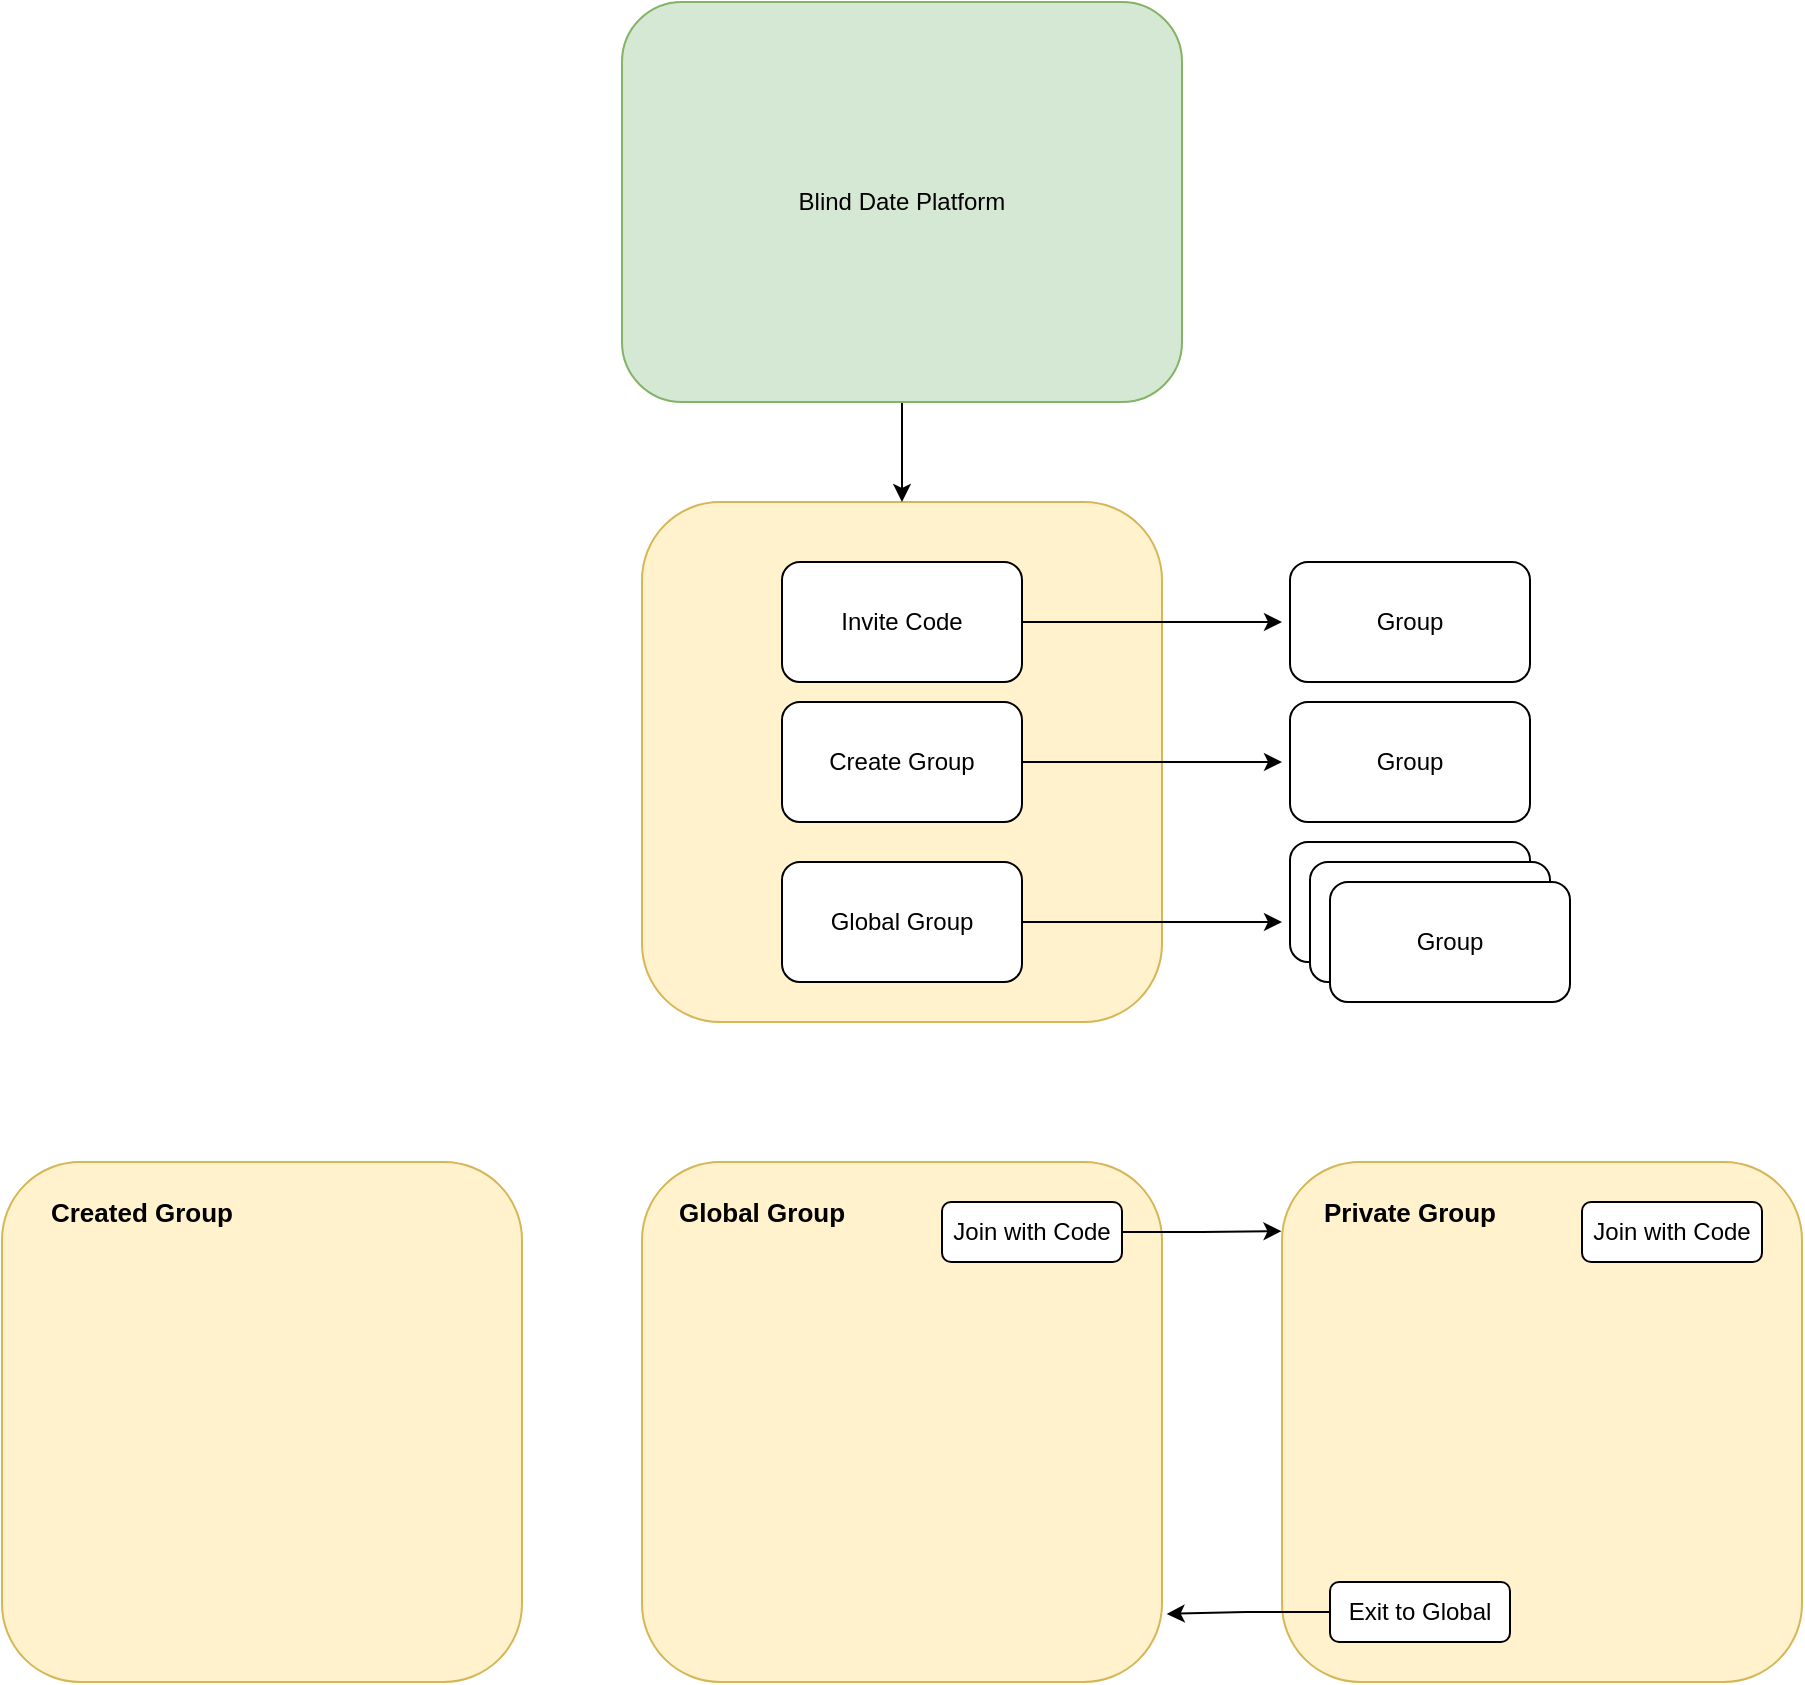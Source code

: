 <mxfile version="18.0.0" type="github">
  <diagram id="UWAthEfEnvusqKB0UQxu" name="Page-1">
    <mxGraphModel dx="1636" dy="1115" grid="1" gridSize="10" guides="1" tooltips="1" connect="1" arrows="1" fold="1" page="1" pageScale="1" pageWidth="827" pageHeight="1169" math="0" shadow="0">
      <root>
        <mxCell id="0" />
        <mxCell id="1" parent="0" />
        <mxCell id="966YcsSU23yooCnuJUwa-8" value="" style="rounded=1;whiteSpace=wrap;html=1;fillColor=#fff2cc;strokeColor=#d6b656;" vertex="1" parent="1">
          <mxGeometry x="90" y="300" width="260" height="260" as="geometry" />
        </mxCell>
        <mxCell id="966YcsSU23yooCnuJUwa-1" value="Group" style="rounded=1;whiteSpace=wrap;html=1;" vertex="1" parent="1">
          <mxGeometry x="414" y="470" width="120" height="60" as="geometry" />
        </mxCell>
        <mxCell id="966YcsSU23yooCnuJUwa-9" style="edgeStyle=orthogonalEdgeStyle;rounded=0;orthogonalLoop=1;jettySize=auto;html=1;entryX=0.5;entryY=0;entryDx=0;entryDy=0;" edge="1" parent="1" source="966YcsSU23yooCnuJUwa-3" target="966YcsSU23yooCnuJUwa-8">
          <mxGeometry relative="1" as="geometry" />
        </mxCell>
        <mxCell id="966YcsSU23yooCnuJUwa-3" value="Blind Date Platform" style="rounded=1;whiteSpace=wrap;html=1;fillColor=#d5e8d4;strokeColor=#82b366;" vertex="1" parent="1">
          <mxGeometry x="80" y="50" width="280" height="200" as="geometry" />
        </mxCell>
        <mxCell id="966YcsSU23yooCnuJUwa-4" value="Group" style="rounded=1;whiteSpace=wrap;html=1;" vertex="1" parent="1">
          <mxGeometry x="424" y="480" width="120" height="60" as="geometry" />
        </mxCell>
        <mxCell id="966YcsSU23yooCnuJUwa-5" value="Group" style="rounded=1;whiteSpace=wrap;html=1;" vertex="1" parent="1">
          <mxGeometry x="434" y="490" width="120" height="60" as="geometry" />
        </mxCell>
        <mxCell id="966YcsSU23yooCnuJUwa-17" style="edgeStyle=orthogonalEdgeStyle;rounded=0;orthogonalLoop=1;jettySize=auto;html=1;" edge="1" parent="1" source="966YcsSU23yooCnuJUwa-6">
          <mxGeometry relative="1" as="geometry">
            <mxPoint x="410" y="360" as="targetPoint" />
          </mxGeometry>
        </mxCell>
        <mxCell id="966YcsSU23yooCnuJUwa-6" value="Invite Code" style="rounded=1;whiteSpace=wrap;html=1;" vertex="1" parent="1">
          <mxGeometry x="160" y="330" width="120" height="60" as="geometry" />
        </mxCell>
        <mxCell id="966YcsSU23yooCnuJUwa-13" style="edgeStyle=orthogonalEdgeStyle;rounded=0;orthogonalLoop=1;jettySize=auto;html=1;" edge="1" parent="1" source="966YcsSU23yooCnuJUwa-7">
          <mxGeometry relative="1" as="geometry">
            <mxPoint x="410" y="510" as="targetPoint" />
            <Array as="points" />
          </mxGeometry>
        </mxCell>
        <mxCell id="966YcsSU23yooCnuJUwa-7" value="Global Group" style="rounded=1;whiteSpace=wrap;html=1;" vertex="1" parent="1">
          <mxGeometry x="160" y="480" width="120" height="60" as="geometry" />
        </mxCell>
        <mxCell id="966YcsSU23yooCnuJUwa-11" value="Group" style="rounded=1;whiteSpace=wrap;html=1;" vertex="1" parent="1">
          <mxGeometry x="414" y="330" width="120" height="60" as="geometry" />
        </mxCell>
        <mxCell id="966YcsSU23yooCnuJUwa-16" style="edgeStyle=orthogonalEdgeStyle;rounded=0;orthogonalLoop=1;jettySize=auto;html=1;" edge="1" parent="1" source="966YcsSU23yooCnuJUwa-14">
          <mxGeometry relative="1" as="geometry">
            <mxPoint x="410" y="430" as="targetPoint" />
          </mxGeometry>
        </mxCell>
        <mxCell id="966YcsSU23yooCnuJUwa-14" value="Create Group" style="rounded=1;whiteSpace=wrap;html=1;" vertex="1" parent="1">
          <mxGeometry x="160" y="400" width="120" height="60" as="geometry" />
        </mxCell>
        <mxCell id="966YcsSU23yooCnuJUwa-15" value="Group" style="rounded=1;whiteSpace=wrap;html=1;" vertex="1" parent="1">
          <mxGeometry x="414" y="400" width="120" height="60" as="geometry" />
        </mxCell>
        <mxCell id="966YcsSU23yooCnuJUwa-18" value="" style="rounded=1;whiteSpace=wrap;html=1;fillColor=#fff2cc;strokeColor=#d6b656;" vertex="1" parent="1">
          <mxGeometry x="90" y="630" width="260" height="260" as="geometry" />
        </mxCell>
        <mxCell id="966YcsSU23yooCnuJUwa-19" value="Global Group" style="text;html=1;strokeColor=none;fillColor=none;align=center;verticalAlign=middle;whiteSpace=wrap;rounded=0;fontSize=13;fontStyle=1" vertex="1" parent="1">
          <mxGeometry x="100" y="640" width="100" height="30" as="geometry" />
        </mxCell>
        <mxCell id="966YcsSU23yooCnuJUwa-20" value="" style="rounded=1;whiteSpace=wrap;html=1;fillColor=#fff2cc;strokeColor=#d6b656;" vertex="1" parent="1">
          <mxGeometry x="410" y="630" width="260" height="260" as="geometry" />
        </mxCell>
        <mxCell id="966YcsSU23yooCnuJUwa-26" style="edgeStyle=orthogonalEdgeStyle;rounded=0;orthogonalLoop=1;jettySize=auto;html=1;entryX=-0.001;entryY=0.133;entryDx=0;entryDy=0;entryPerimeter=0;fontSize=13;" edge="1" parent="1" source="966YcsSU23yooCnuJUwa-21" target="966YcsSU23yooCnuJUwa-20">
          <mxGeometry relative="1" as="geometry" />
        </mxCell>
        <mxCell id="966YcsSU23yooCnuJUwa-21" value="Join with Code" style="rounded=1;whiteSpace=wrap;html=1;" vertex="1" parent="1">
          <mxGeometry x="240" y="650" width="90" height="30" as="geometry" />
        </mxCell>
        <mxCell id="966YcsSU23yooCnuJUwa-22" value="Private Group" style="text;html=1;strokeColor=none;fillColor=none;align=center;verticalAlign=middle;whiteSpace=wrap;rounded=0;fontSize=13;fontStyle=1" vertex="1" parent="1">
          <mxGeometry x="424" y="640" width="100" height="30" as="geometry" />
        </mxCell>
        <mxCell id="966YcsSU23yooCnuJUwa-23" value="Join with Code" style="rounded=1;whiteSpace=wrap;html=1;" vertex="1" parent="1">
          <mxGeometry x="560" y="650" width="90" height="30" as="geometry" />
        </mxCell>
        <mxCell id="966YcsSU23yooCnuJUwa-25" style="edgeStyle=orthogonalEdgeStyle;rounded=0;orthogonalLoop=1;jettySize=auto;html=1;entryX=1.009;entryY=0.869;entryDx=0;entryDy=0;entryPerimeter=0;fontSize=13;" edge="1" parent="1" source="966YcsSU23yooCnuJUwa-24" target="966YcsSU23yooCnuJUwa-18">
          <mxGeometry relative="1" as="geometry" />
        </mxCell>
        <mxCell id="966YcsSU23yooCnuJUwa-24" value="Exit to Global" style="rounded=1;whiteSpace=wrap;html=1;" vertex="1" parent="1">
          <mxGeometry x="434" y="840" width="90" height="30" as="geometry" />
        </mxCell>
        <mxCell id="966YcsSU23yooCnuJUwa-27" value="" style="rounded=1;whiteSpace=wrap;html=1;fillColor=#fff2cc;strokeColor=#d6b656;" vertex="1" parent="1">
          <mxGeometry x="-230" y="630" width="260" height="260" as="geometry" />
        </mxCell>
        <mxCell id="966YcsSU23yooCnuJUwa-28" value="Created Group" style="text;html=1;strokeColor=none;fillColor=none;align=center;verticalAlign=middle;whiteSpace=wrap;rounded=0;fontSize=13;fontStyle=1" vertex="1" parent="1">
          <mxGeometry x="-210" y="640" width="100" height="30" as="geometry" />
        </mxCell>
      </root>
    </mxGraphModel>
  </diagram>
</mxfile>
